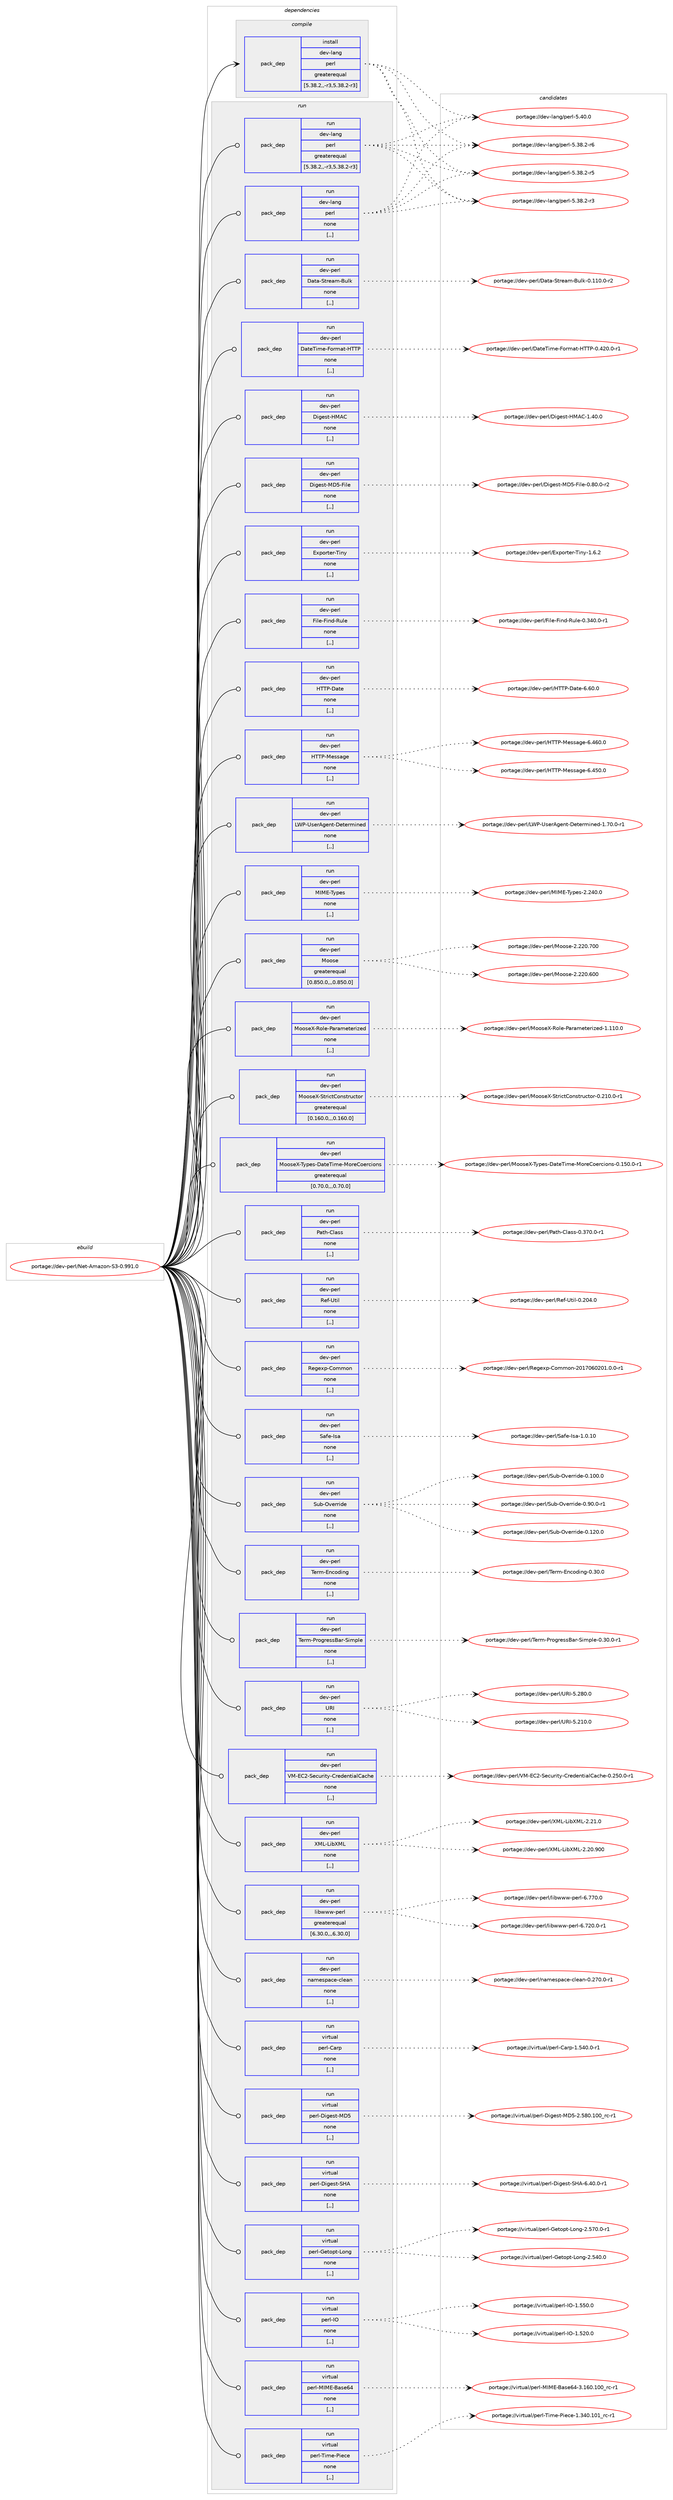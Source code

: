 digraph prolog {

# *************
# Graph options
# *************

newrank=true;
concentrate=true;
compound=true;
graph [rankdir=LR,fontname=Helvetica,fontsize=10,ranksep=1.5];#, ranksep=2.5, nodesep=0.2];
edge  [arrowhead=vee];
node  [fontname=Helvetica,fontsize=10];

# **********
# The ebuild
# **********

subgraph cluster_leftcol {
color=gray;
label=<<i>ebuild</i>>;
id [label="portage://dev-perl/Net-Amazon-S3-0.991.0", color=red, width=4, href="../dev-perl/Net-Amazon-S3-0.991.0.svg"];
}

# ****************
# The dependencies
# ****************

subgraph cluster_midcol {
color=gray;
label=<<i>dependencies</i>>;
subgraph cluster_compile {
fillcolor="#eeeeee";
style=filled;
label=<<i>compile</i>>;
subgraph pack103023 {
dependency134210 [label=<<TABLE BORDER="0" CELLBORDER="1" CELLSPACING="0" CELLPADDING="4" WIDTH="220"><TR><TD ROWSPAN="6" CELLPADDING="30">pack_dep</TD></TR><TR><TD WIDTH="110">install</TD></TR><TR><TD>dev-lang</TD></TR><TR><TD>perl</TD></TR><TR><TD>greaterequal</TD></TR><TR><TD>[5.38.2,,-r3,5.38.2-r3]</TD></TR></TABLE>>, shape=none, color=blue];
}
id:e -> dependency134210:w [weight=20,style="solid",arrowhead="vee"];
}
subgraph cluster_compileandrun {
fillcolor="#eeeeee";
style=filled;
label=<<i>compile and run</i>>;
}
subgraph cluster_run {
fillcolor="#eeeeee";
style=filled;
label=<<i>run</i>>;
subgraph pack103024 {
dependency134211 [label=<<TABLE BORDER="0" CELLBORDER="1" CELLSPACING="0" CELLPADDING="4" WIDTH="220"><TR><TD ROWSPAN="6" CELLPADDING="30">pack_dep</TD></TR><TR><TD WIDTH="110">run</TD></TR><TR><TD>dev-lang</TD></TR><TR><TD>perl</TD></TR><TR><TD>greaterequal</TD></TR><TR><TD>[5.38.2,,-r3,5.38.2-r3]</TD></TR></TABLE>>, shape=none, color=blue];
}
id:e -> dependency134211:w [weight=20,style="solid",arrowhead="odot"];
subgraph pack103025 {
dependency134212 [label=<<TABLE BORDER="0" CELLBORDER="1" CELLSPACING="0" CELLPADDING="4" WIDTH="220"><TR><TD ROWSPAN="6" CELLPADDING="30">pack_dep</TD></TR><TR><TD WIDTH="110">run</TD></TR><TR><TD>dev-lang</TD></TR><TR><TD>perl</TD></TR><TR><TD>none</TD></TR><TR><TD>[,,]</TD></TR></TABLE>>, shape=none, color=blue];
}
id:e -> dependency134212:w [weight=20,style="solid",arrowhead="odot"];
subgraph pack103026 {
dependency134213 [label=<<TABLE BORDER="0" CELLBORDER="1" CELLSPACING="0" CELLPADDING="4" WIDTH="220"><TR><TD ROWSPAN="6" CELLPADDING="30">pack_dep</TD></TR><TR><TD WIDTH="110">run</TD></TR><TR><TD>dev-perl</TD></TR><TR><TD>Data-Stream-Bulk</TD></TR><TR><TD>none</TD></TR><TR><TD>[,,]</TD></TR></TABLE>>, shape=none, color=blue];
}
id:e -> dependency134213:w [weight=20,style="solid",arrowhead="odot"];
subgraph pack103027 {
dependency134214 [label=<<TABLE BORDER="0" CELLBORDER="1" CELLSPACING="0" CELLPADDING="4" WIDTH="220"><TR><TD ROWSPAN="6" CELLPADDING="30">pack_dep</TD></TR><TR><TD WIDTH="110">run</TD></TR><TR><TD>dev-perl</TD></TR><TR><TD>DateTime-Format-HTTP</TD></TR><TR><TD>none</TD></TR><TR><TD>[,,]</TD></TR></TABLE>>, shape=none, color=blue];
}
id:e -> dependency134214:w [weight=20,style="solid",arrowhead="odot"];
subgraph pack103028 {
dependency134215 [label=<<TABLE BORDER="0" CELLBORDER="1" CELLSPACING="0" CELLPADDING="4" WIDTH="220"><TR><TD ROWSPAN="6" CELLPADDING="30">pack_dep</TD></TR><TR><TD WIDTH="110">run</TD></TR><TR><TD>dev-perl</TD></TR><TR><TD>Digest-HMAC</TD></TR><TR><TD>none</TD></TR><TR><TD>[,,]</TD></TR></TABLE>>, shape=none, color=blue];
}
id:e -> dependency134215:w [weight=20,style="solid",arrowhead="odot"];
subgraph pack103029 {
dependency134216 [label=<<TABLE BORDER="0" CELLBORDER="1" CELLSPACING="0" CELLPADDING="4" WIDTH="220"><TR><TD ROWSPAN="6" CELLPADDING="30">pack_dep</TD></TR><TR><TD WIDTH="110">run</TD></TR><TR><TD>dev-perl</TD></TR><TR><TD>Digest-MD5-File</TD></TR><TR><TD>none</TD></TR><TR><TD>[,,]</TD></TR></TABLE>>, shape=none, color=blue];
}
id:e -> dependency134216:w [weight=20,style="solid",arrowhead="odot"];
subgraph pack103030 {
dependency134217 [label=<<TABLE BORDER="0" CELLBORDER="1" CELLSPACING="0" CELLPADDING="4" WIDTH="220"><TR><TD ROWSPAN="6" CELLPADDING="30">pack_dep</TD></TR><TR><TD WIDTH="110">run</TD></TR><TR><TD>dev-perl</TD></TR><TR><TD>Exporter-Tiny</TD></TR><TR><TD>none</TD></TR><TR><TD>[,,]</TD></TR></TABLE>>, shape=none, color=blue];
}
id:e -> dependency134217:w [weight=20,style="solid",arrowhead="odot"];
subgraph pack103031 {
dependency134218 [label=<<TABLE BORDER="0" CELLBORDER="1" CELLSPACING="0" CELLPADDING="4" WIDTH="220"><TR><TD ROWSPAN="6" CELLPADDING="30">pack_dep</TD></TR><TR><TD WIDTH="110">run</TD></TR><TR><TD>dev-perl</TD></TR><TR><TD>File-Find-Rule</TD></TR><TR><TD>none</TD></TR><TR><TD>[,,]</TD></TR></TABLE>>, shape=none, color=blue];
}
id:e -> dependency134218:w [weight=20,style="solid",arrowhead="odot"];
subgraph pack103032 {
dependency134219 [label=<<TABLE BORDER="0" CELLBORDER="1" CELLSPACING="0" CELLPADDING="4" WIDTH="220"><TR><TD ROWSPAN="6" CELLPADDING="30">pack_dep</TD></TR><TR><TD WIDTH="110">run</TD></TR><TR><TD>dev-perl</TD></TR><TR><TD>HTTP-Date</TD></TR><TR><TD>none</TD></TR><TR><TD>[,,]</TD></TR></TABLE>>, shape=none, color=blue];
}
id:e -> dependency134219:w [weight=20,style="solid",arrowhead="odot"];
subgraph pack103033 {
dependency134220 [label=<<TABLE BORDER="0" CELLBORDER="1" CELLSPACING="0" CELLPADDING="4" WIDTH="220"><TR><TD ROWSPAN="6" CELLPADDING="30">pack_dep</TD></TR><TR><TD WIDTH="110">run</TD></TR><TR><TD>dev-perl</TD></TR><TR><TD>HTTP-Message</TD></TR><TR><TD>none</TD></TR><TR><TD>[,,]</TD></TR></TABLE>>, shape=none, color=blue];
}
id:e -> dependency134220:w [weight=20,style="solid",arrowhead="odot"];
subgraph pack103034 {
dependency134221 [label=<<TABLE BORDER="0" CELLBORDER="1" CELLSPACING="0" CELLPADDING="4" WIDTH="220"><TR><TD ROWSPAN="6" CELLPADDING="30">pack_dep</TD></TR><TR><TD WIDTH="110">run</TD></TR><TR><TD>dev-perl</TD></TR><TR><TD>LWP-UserAgent-Determined</TD></TR><TR><TD>none</TD></TR><TR><TD>[,,]</TD></TR></TABLE>>, shape=none, color=blue];
}
id:e -> dependency134221:w [weight=20,style="solid",arrowhead="odot"];
subgraph pack103035 {
dependency134222 [label=<<TABLE BORDER="0" CELLBORDER="1" CELLSPACING="0" CELLPADDING="4" WIDTH="220"><TR><TD ROWSPAN="6" CELLPADDING="30">pack_dep</TD></TR><TR><TD WIDTH="110">run</TD></TR><TR><TD>dev-perl</TD></TR><TR><TD>MIME-Types</TD></TR><TR><TD>none</TD></TR><TR><TD>[,,]</TD></TR></TABLE>>, shape=none, color=blue];
}
id:e -> dependency134222:w [weight=20,style="solid",arrowhead="odot"];
subgraph pack103036 {
dependency134223 [label=<<TABLE BORDER="0" CELLBORDER="1" CELLSPACING="0" CELLPADDING="4" WIDTH="220"><TR><TD ROWSPAN="6" CELLPADDING="30">pack_dep</TD></TR><TR><TD WIDTH="110">run</TD></TR><TR><TD>dev-perl</TD></TR><TR><TD>Moose</TD></TR><TR><TD>greaterequal</TD></TR><TR><TD>[0.850.0,,,0.850.0]</TD></TR></TABLE>>, shape=none, color=blue];
}
id:e -> dependency134223:w [weight=20,style="solid",arrowhead="odot"];
subgraph pack103037 {
dependency134224 [label=<<TABLE BORDER="0" CELLBORDER="1" CELLSPACING="0" CELLPADDING="4" WIDTH="220"><TR><TD ROWSPAN="6" CELLPADDING="30">pack_dep</TD></TR><TR><TD WIDTH="110">run</TD></TR><TR><TD>dev-perl</TD></TR><TR><TD>MooseX-Role-Parameterized</TD></TR><TR><TD>none</TD></TR><TR><TD>[,,]</TD></TR></TABLE>>, shape=none, color=blue];
}
id:e -> dependency134224:w [weight=20,style="solid",arrowhead="odot"];
subgraph pack103038 {
dependency134225 [label=<<TABLE BORDER="0" CELLBORDER="1" CELLSPACING="0" CELLPADDING="4" WIDTH="220"><TR><TD ROWSPAN="6" CELLPADDING="30">pack_dep</TD></TR><TR><TD WIDTH="110">run</TD></TR><TR><TD>dev-perl</TD></TR><TR><TD>MooseX-StrictConstructor</TD></TR><TR><TD>greaterequal</TD></TR><TR><TD>[0.160.0,,,0.160.0]</TD></TR></TABLE>>, shape=none, color=blue];
}
id:e -> dependency134225:w [weight=20,style="solid",arrowhead="odot"];
subgraph pack103039 {
dependency134226 [label=<<TABLE BORDER="0" CELLBORDER="1" CELLSPACING="0" CELLPADDING="4" WIDTH="220"><TR><TD ROWSPAN="6" CELLPADDING="30">pack_dep</TD></TR><TR><TD WIDTH="110">run</TD></TR><TR><TD>dev-perl</TD></TR><TR><TD>MooseX-Types-DateTime-MoreCoercions</TD></TR><TR><TD>greaterequal</TD></TR><TR><TD>[0.70.0,,,0.70.0]</TD></TR></TABLE>>, shape=none, color=blue];
}
id:e -> dependency134226:w [weight=20,style="solid",arrowhead="odot"];
subgraph pack103040 {
dependency134227 [label=<<TABLE BORDER="0" CELLBORDER="1" CELLSPACING="0" CELLPADDING="4" WIDTH="220"><TR><TD ROWSPAN="6" CELLPADDING="30">pack_dep</TD></TR><TR><TD WIDTH="110">run</TD></TR><TR><TD>dev-perl</TD></TR><TR><TD>Path-Class</TD></TR><TR><TD>none</TD></TR><TR><TD>[,,]</TD></TR></TABLE>>, shape=none, color=blue];
}
id:e -> dependency134227:w [weight=20,style="solid",arrowhead="odot"];
subgraph pack103041 {
dependency134228 [label=<<TABLE BORDER="0" CELLBORDER="1" CELLSPACING="0" CELLPADDING="4" WIDTH="220"><TR><TD ROWSPAN="6" CELLPADDING="30">pack_dep</TD></TR><TR><TD WIDTH="110">run</TD></TR><TR><TD>dev-perl</TD></TR><TR><TD>Ref-Util</TD></TR><TR><TD>none</TD></TR><TR><TD>[,,]</TD></TR></TABLE>>, shape=none, color=blue];
}
id:e -> dependency134228:w [weight=20,style="solid",arrowhead="odot"];
subgraph pack103042 {
dependency134229 [label=<<TABLE BORDER="0" CELLBORDER="1" CELLSPACING="0" CELLPADDING="4" WIDTH="220"><TR><TD ROWSPAN="6" CELLPADDING="30">pack_dep</TD></TR><TR><TD WIDTH="110">run</TD></TR><TR><TD>dev-perl</TD></TR><TR><TD>Regexp-Common</TD></TR><TR><TD>none</TD></TR><TR><TD>[,,]</TD></TR></TABLE>>, shape=none, color=blue];
}
id:e -> dependency134229:w [weight=20,style="solid",arrowhead="odot"];
subgraph pack103043 {
dependency134230 [label=<<TABLE BORDER="0" CELLBORDER="1" CELLSPACING="0" CELLPADDING="4" WIDTH="220"><TR><TD ROWSPAN="6" CELLPADDING="30">pack_dep</TD></TR><TR><TD WIDTH="110">run</TD></TR><TR><TD>dev-perl</TD></TR><TR><TD>Safe-Isa</TD></TR><TR><TD>none</TD></TR><TR><TD>[,,]</TD></TR></TABLE>>, shape=none, color=blue];
}
id:e -> dependency134230:w [weight=20,style="solid",arrowhead="odot"];
subgraph pack103044 {
dependency134231 [label=<<TABLE BORDER="0" CELLBORDER="1" CELLSPACING="0" CELLPADDING="4" WIDTH="220"><TR><TD ROWSPAN="6" CELLPADDING="30">pack_dep</TD></TR><TR><TD WIDTH="110">run</TD></TR><TR><TD>dev-perl</TD></TR><TR><TD>Sub-Override</TD></TR><TR><TD>none</TD></TR><TR><TD>[,,]</TD></TR></TABLE>>, shape=none, color=blue];
}
id:e -> dependency134231:w [weight=20,style="solid",arrowhead="odot"];
subgraph pack103045 {
dependency134232 [label=<<TABLE BORDER="0" CELLBORDER="1" CELLSPACING="0" CELLPADDING="4" WIDTH="220"><TR><TD ROWSPAN="6" CELLPADDING="30">pack_dep</TD></TR><TR><TD WIDTH="110">run</TD></TR><TR><TD>dev-perl</TD></TR><TR><TD>Term-Encoding</TD></TR><TR><TD>none</TD></TR><TR><TD>[,,]</TD></TR></TABLE>>, shape=none, color=blue];
}
id:e -> dependency134232:w [weight=20,style="solid",arrowhead="odot"];
subgraph pack103046 {
dependency134233 [label=<<TABLE BORDER="0" CELLBORDER="1" CELLSPACING="0" CELLPADDING="4" WIDTH="220"><TR><TD ROWSPAN="6" CELLPADDING="30">pack_dep</TD></TR><TR><TD WIDTH="110">run</TD></TR><TR><TD>dev-perl</TD></TR><TR><TD>Term-ProgressBar-Simple</TD></TR><TR><TD>none</TD></TR><TR><TD>[,,]</TD></TR></TABLE>>, shape=none, color=blue];
}
id:e -> dependency134233:w [weight=20,style="solid",arrowhead="odot"];
subgraph pack103047 {
dependency134234 [label=<<TABLE BORDER="0" CELLBORDER="1" CELLSPACING="0" CELLPADDING="4" WIDTH="220"><TR><TD ROWSPAN="6" CELLPADDING="30">pack_dep</TD></TR><TR><TD WIDTH="110">run</TD></TR><TR><TD>dev-perl</TD></TR><TR><TD>URI</TD></TR><TR><TD>none</TD></TR><TR><TD>[,,]</TD></TR></TABLE>>, shape=none, color=blue];
}
id:e -> dependency134234:w [weight=20,style="solid",arrowhead="odot"];
subgraph pack103048 {
dependency134235 [label=<<TABLE BORDER="0" CELLBORDER="1" CELLSPACING="0" CELLPADDING="4" WIDTH="220"><TR><TD ROWSPAN="6" CELLPADDING="30">pack_dep</TD></TR><TR><TD WIDTH="110">run</TD></TR><TR><TD>dev-perl</TD></TR><TR><TD>VM-EC2-Security-CredentialCache</TD></TR><TR><TD>none</TD></TR><TR><TD>[,,]</TD></TR></TABLE>>, shape=none, color=blue];
}
id:e -> dependency134235:w [weight=20,style="solid",arrowhead="odot"];
subgraph pack103049 {
dependency134236 [label=<<TABLE BORDER="0" CELLBORDER="1" CELLSPACING="0" CELLPADDING="4" WIDTH="220"><TR><TD ROWSPAN="6" CELLPADDING="30">pack_dep</TD></TR><TR><TD WIDTH="110">run</TD></TR><TR><TD>dev-perl</TD></TR><TR><TD>XML-LibXML</TD></TR><TR><TD>none</TD></TR><TR><TD>[,,]</TD></TR></TABLE>>, shape=none, color=blue];
}
id:e -> dependency134236:w [weight=20,style="solid",arrowhead="odot"];
subgraph pack103050 {
dependency134237 [label=<<TABLE BORDER="0" CELLBORDER="1" CELLSPACING="0" CELLPADDING="4" WIDTH="220"><TR><TD ROWSPAN="6" CELLPADDING="30">pack_dep</TD></TR><TR><TD WIDTH="110">run</TD></TR><TR><TD>dev-perl</TD></TR><TR><TD>libwww-perl</TD></TR><TR><TD>greaterequal</TD></TR><TR><TD>[6.30.0,,,6.30.0]</TD></TR></TABLE>>, shape=none, color=blue];
}
id:e -> dependency134237:w [weight=20,style="solid",arrowhead="odot"];
subgraph pack103051 {
dependency134238 [label=<<TABLE BORDER="0" CELLBORDER="1" CELLSPACING="0" CELLPADDING="4" WIDTH="220"><TR><TD ROWSPAN="6" CELLPADDING="30">pack_dep</TD></TR><TR><TD WIDTH="110">run</TD></TR><TR><TD>dev-perl</TD></TR><TR><TD>namespace-clean</TD></TR><TR><TD>none</TD></TR><TR><TD>[,,]</TD></TR></TABLE>>, shape=none, color=blue];
}
id:e -> dependency134238:w [weight=20,style="solid",arrowhead="odot"];
subgraph pack103052 {
dependency134239 [label=<<TABLE BORDER="0" CELLBORDER="1" CELLSPACING="0" CELLPADDING="4" WIDTH="220"><TR><TD ROWSPAN="6" CELLPADDING="30">pack_dep</TD></TR><TR><TD WIDTH="110">run</TD></TR><TR><TD>virtual</TD></TR><TR><TD>perl-Carp</TD></TR><TR><TD>none</TD></TR><TR><TD>[,,]</TD></TR></TABLE>>, shape=none, color=blue];
}
id:e -> dependency134239:w [weight=20,style="solid",arrowhead="odot"];
subgraph pack103053 {
dependency134240 [label=<<TABLE BORDER="0" CELLBORDER="1" CELLSPACING="0" CELLPADDING="4" WIDTH="220"><TR><TD ROWSPAN="6" CELLPADDING="30">pack_dep</TD></TR><TR><TD WIDTH="110">run</TD></TR><TR><TD>virtual</TD></TR><TR><TD>perl-Digest-MD5</TD></TR><TR><TD>none</TD></TR><TR><TD>[,,]</TD></TR></TABLE>>, shape=none, color=blue];
}
id:e -> dependency134240:w [weight=20,style="solid",arrowhead="odot"];
subgraph pack103054 {
dependency134241 [label=<<TABLE BORDER="0" CELLBORDER="1" CELLSPACING="0" CELLPADDING="4" WIDTH="220"><TR><TD ROWSPAN="6" CELLPADDING="30">pack_dep</TD></TR><TR><TD WIDTH="110">run</TD></TR><TR><TD>virtual</TD></TR><TR><TD>perl-Digest-SHA</TD></TR><TR><TD>none</TD></TR><TR><TD>[,,]</TD></TR></TABLE>>, shape=none, color=blue];
}
id:e -> dependency134241:w [weight=20,style="solid",arrowhead="odot"];
subgraph pack103055 {
dependency134242 [label=<<TABLE BORDER="0" CELLBORDER="1" CELLSPACING="0" CELLPADDING="4" WIDTH="220"><TR><TD ROWSPAN="6" CELLPADDING="30">pack_dep</TD></TR><TR><TD WIDTH="110">run</TD></TR><TR><TD>virtual</TD></TR><TR><TD>perl-Getopt-Long</TD></TR><TR><TD>none</TD></TR><TR><TD>[,,]</TD></TR></TABLE>>, shape=none, color=blue];
}
id:e -> dependency134242:w [weight=20,style="solid",arrowhead="odot"];
subgraph pack103056 {
dependency134243 [label=<<TABLE BORDER="0" CELLBORDER="1" CELLSPACING="0" CELLPADDING="4" WIDTH="220"><TR><TD ROWSPAN="6" CELLPADDING="30">pack_dep</TD></TR><TR><TD WIDTH="110">run</TD></TR><TR><TD>virtual</TD></TR><TR><TD>perl-IO</TD></TR><TR><TD>none</TD></TR><TR><TD>[,,]</TD></TR></TABLE>>, shape=none, color=blue];
}
id:e -> dependency134243:w [weight=20,style="solid",arrowhead="odot"];
subgraph pack103057 {
dependency134244 [label=<<TABLE BORDER="0" CELLBORDER="1" CELLSPACING="0" CELLPADDING="4" WIDTH="220"><TR><TD ROWSPAN="6" CELLPADDING="30">pack_dep</TD></TR><TR><TD WIDTH="110">run</TD></TR><TR><TD>virtual</TD></TR><TR><TD>perl-MIME-Base64</TD></TR><TR><TD>none</TD></TR><TR><TD>[,,]</TD></TR></TABLE>>, shape=none, color=blue];
}
id:e -> dependency134244:w [weight=20,style="solid",arrowhead="odot"];
subgraph pack103058 {
dependency134245 [label=<<TABLE BORDER="0" CELLBORDER="1" CELLSPACING="0" CELLPADDING="4" WIDTH="220"><TR><TD ROWSPAN="6" CELLPADDING="30">pack_dep</TD></TR><TR><TD WIDTH="110">run</TD></TR><TR><TD>virtual</TD></TR><TR><TD>perl-Time-Piece</TD></TR><TR><TD>none</TD></TR><TR><TD>[,,]</TD></TR></TABLE>>, shape=none, color=blue];
}
id:e -> dependency134245:w [weight=20,style="solid",arrowhead="odot"];
}
}

# **************
# The candidates
# **************

subgraph cluster_choices {
rank=same;
color=gray;
label=<<i>candidates</i>>;

subgraph choice103023 {
color=black;
nodesep=1;
choice10010111845108971101034711210111410845534652484648 [label="portage://dev-lang/perl-5.40.0", color=red, width=4,href="../dev-lang/perl-5.40.0.svg"];
choice100101118451089711010347112101114108455346515646504511454 [label="portage://dev-lang/perl-5.38.2-r6", color=red, width=4,href="../dev-lang/perl-5.38.2-r6.svg"];
choice100101118451089711010347112101114108455346515646504511453 [label="portage://dev-lang/perl-5.38.2-r5", color=red, width=4,href="../dev-lang/perl-5.38.2-r5.svg"];
choice100101118451089711010347112101114108455346515646504511451 [label="portage://dev-lang/perl-5.38.2-r3", color=red, width=4,href="../dev-lang/perl-5.38.2-r3.svg"];
dependency134210:e -> choice10010111845108971101034711210111410845534652484648:w [style=dotted,weight="100"];
dependency134210:e -> choice100101118451089711010347112101114108455346515646504511454:w [style=dotted,weight="100"];
dependency134210:e -> choice100101118451089711010347112101114108455346515646504511453:w [style=dotted,weight="100"];
dependency134210:e -> choice100101118451089711010347112101114108455346515646504511451:w [style=dotted,weight="100"];
}
subgraph choice103024 {
color=black;
nodesep=1;
choice10010111845108971101034711210111410845534652484648 [label="portage://dev-lang/perl-5.40.0", color=red, width=4,href="../dev-lang/perl-5.40.0.svg"];
choice100101118451089711010347112101114108455346515646504511454 [label="portage://dev-lang/perl-5.38.2-r6", color=red, width=4,href="../dev-lang/perl-5.38.2-r6.svg"];
choice100101118451089711010347112101114108455346515646504511453 [label="portage://dev-lang/perl-5.38.2-r5", color=red, width=4,href="../dev-lang/perl-5.38.2-r5.svg"];
choice100101118451089711010347112101114108455346515646504511451 [label="portage://dev-lang/perl-5.38.2-r3", color=red, width=4,href="../dev-lang/perl-5.38.2-r3.svg"];
dependency134211:e -> choice10010111845108971101034711210111410845534652484648:w [style=dotted,weight="100"];
dependency134211:e -> choice100101118451089711010347112101114108455346515646504511454:w [style=dotted,weight="100"];
dependency134211:e -> choice100101118451089711010347112101114108455346515646504511453:w [style=dotted,weight="100"];
dependency134211:e -> choice100101118451089711010347112101114108455346515646504511451:w [style=dotted,weight="100"];
}
subgraph choice103025 {
color=black;
nodesep=1;
choice10010111845108971101034711210111410845534652484648 [label="portage://dev-lang/perl-5.40.0", color=red, width=4,href="../dev-lang/perl-5.40.0.svg"];
choice100101118451089711010347112101114108455346515646504511454 [label="portage://dev-lang/perl-5.38.2-r6", color=red, width=4,href="../dev-lang/perl-5.38.2-r6.svg"];
choice100101118451089711010347112101114108455346515646504511453 [label="portage://dev-lang/perl-5.38.2-r5", color=red, width=4,href="../dev-lang/perl-5.38.2-r5.svg"];
choice100101118451089711010347112101114108455346515646504511451 [label="portage://dev-lang/perl-5.38.2-r3", color=red, width=4,href="../dev-lang/perl-5.38.2-r3.svg"];
dependency134212:e -> choice10010111845108971101034711210111410845534652484648:w [style=dotted,weight="100"];
dependency134212:e -> choice100101118451089711010347112101114108455346515646504511454:w [style=dotted,weight="100"];
dependency134212:e -> choice100101118451089711010347112101114108455346515646504511453:w [style=dotted,weight="100"];
dependency134212:e -> choice100101118451089711010347112101114108455346515646504511451:w [style=dotted,weight="100"];
}
subgraph choice103026 {
color=black;
nodesep=1;
choice1001011184511210111410847689711697458311611410197109456611710810745484649494846484511450 [label="portage://dev-perl/Data-Stream-Bulk-0.110.0-r2", color=red, width=4,href="../dev-perl/Data-Stream-Bulk-0.110.0-r2.svg"];
dependency134213:e -> choice1001011184511210111410847689711697458311611410197109456611710810745484649494846484511450:w [style=dotted,weight="100"];
}
subgraph choice103027 {
color=black;
nodesep=1;
choice1001011184511210111410847689711610184105109101457011111410997116457284848045484652504846484511449 [label="portage://dev-perl/DateTime-Format-HTTP-0.420.0-r1", color=red, width=4,href="../dev-perl/DateTime-Format-HTTP-0.420.0-r1.svg"];
dependency134214:e -> choice1001011184511210111410847689711610184105109101457011111410997116457284848045484652504846484511449:w [style=dotted,weight="100"];
}
subgraph choice103028 {
color=black;
nodesep=1;
choice100101118451121011141084768105103101115116457277656745494652484648 [label="portage://dev-perl/Digest-HMAC-1.40.0", color=red, width=4,href="../dev-perl/Digest-HMAC-1.40.0.svg"];
dependency134215:e -> choice100101118451121011141084768105103101115116457277656745494652484648:w [style=dotted,weight="100"];
}
subgraph choice103029 {
color=black;
nodesep=1;
choice100101118451121011141084768105103101115116457768534570105108101454846564846484511450 [label="portage://dev-perl/Digest-MD5-File-0.80.0-r2", color=red, width=4,href="../dev-perl/Digest-MD5-File-0.80.0-r2.svg"];
dependency134216:e -> choice100101118451121011141084768105103101115116457768534570105108101454846564846484511450:w [style=dotted,weight="100"];
}
subgraph choice103030 {
color=black;
nodesep=1;
choice1001011184511210111410847691201121111141161011144584105110121454946544650 [label="portage://dev-perl/Exporter-Tiny-1.6.2", color=red, width=4,href="../dev-perl/Exporter-Tiny-1.6.2.svg"];
dependency134217:e -> choice1001011184511210111410847691201121111141161011144584105110121454946544650:w [style=dotted,weight="100"];
}
subgraph choice103031 {
color=black;
nodesep=1;
choice1001011184511210111410847701051081014570105110100458211710810145484651524846484511449 [label="portage://dev-perl/File-Find-Rule-0.340.0-r1", color=red, width=4,href="../dev-perl/File-Find-Rule-0.340.0-r1.svg"];
dependency134218:e -> choice1001011184511210111410847701051081014570105110100458211710810145484651524846484511449:w [style=dotted,weight="100"];
}
subgraph choice103032 {
color=black;
nodesep=1;
choice10010111845112101114108477284848045689711610145544654484648 [label="portage://dev-perl/HTTP-Date-6.60.0", color=red, width=4,href="../dev-perl/HTTP-Date-6.60.0.svg"];
dependency134219:e -> choice10010111845112101114108477284848045689711610145544654484648:w [style=dotted,weight="100"];
}
subgraph choice103033 {
color=black;
nodesep=1;
choice1001011184511210111410847728484804577101115115971031014554465254484648 [label="portage://dev-perl/HTTP-Message-6.460.0", color=red, width=4,href="../dev-perl/HTTP-Message-6.460.0.svg"];
choice1001011184511210111410847728484804577101115115971031014554465253484648 [label="portage://dev-perl/HTTP-Message-6.450.0", color=red, width=4,href="../dev-perl/HTTP-Message-6.450.0.svg"];
dependency134220:e -> choice1001011184511210111410847728484804577101115115971031014554465254484648:w [style=dotted,weight="100"];
dependency134220:e -> choice1001011184511210111410847728484804577101115115971031014554465253484648:w [style=dotted,weight="100"];
}
subgraph choice103034 {
color=black;
nodesep=1;
choice10010111845112101114108477687804585115101114651031011101164568101116101114109105110101100454946554846484511449 [label="portage://dev-perl/LWP-UserAgent-Determined-1.70.0-r1", color=red, width=4,href="../dev-perl/LWP-UserAgent-Determined-1.70.0-r1.svg"];
dependency134221:e -> choice10010111845112101114108477687804585115101114651031011101164568101116101114109105110101100454946554846484511449:w [style=dotted,weight="100"];
}
subgraph choice103035 {
color=black;
nodesep=1;
choice10010111845112101114108477773776945841211121011154550465052484648 [label="portage://dev-perl/MIME-Types-2.240.0", color=red, width=4,href="../dev-perl/MIME-Types-2.240.0.svg"];
dependency134222:e -> choice10010111845112101114108477773776945841211121011154550465052484648:w [style=dotted,weight="100"];
}
subgraph choice103036 {
color=black;
nodesep=1;
choice10010111845112101114108477711111111510145504650504846554848 [label="portage://dev-perl/Moose-2.220.700", color=red, width=4,href="../dev-perl/Moose-2.220.700.svg"];
choice10010111845112101114108477711111111510145504650504846544848 [label="portage://dev-perl/Moose-2.220.600", color=red, width=4,href="../dev-perl/Moose-2.220.600.svg"];
dependency134223:e -> choice10010111845112101114108477711111111510145504650504846554848:w [style=dotted,weight="100"];
dependency134223:e -> choice10010111845112101114108477711111111510145504650504846544848:w [style=dotted,weight="100"];
}
subgraph choice103037 {
color=black;
nodesep=1;
choice100101118451121011141084777111111115101884582111108101458097114971091011161011141051221011004549464949484648 [label="portage://dev-perl/MooseX-Role-Parameterized-1.110.0", color=red, width=4,href="../dev-perl/MooseX-Role-Parameterized-1.110.0.svg"];
dependency134224:e -> choice100101118451121011141084777111111115101884582111108101458097114971091011161011141051221011004549464949484648:w [style=dotted,weight="100"];
}
subgraph choice103038 {
color=black;
nodesep=1;
choice10010111845112101114108477711111111510188458311611410599116671111101151161141179911611111445484650494846484511449 [label="portage://dev-perl/MooseX-StrictConstructor-0.210.0-r1", color=red, width=4,href="../dev-perl/MooseX-StrictConstructor-0.210.0-r1.svg"];
dependency134225:e -> choice10010111845112101114108477711111111510188458311611410599116671111101151161141179911611111445484650494846484511449:w [style=dotted,weight="100"];
}
subgraph choice103039 {
color=black;
nodesep=1;
choice100101118451121011141084777111111115101884584121112101115456897116101841051091014577111114101671111011149910511111011545484649534846484511449 [label="portage://dev-perl/MooseX-Types-DateTime-MoreCoercions-0.150.0-r1", color=red, width=4,href="../dev-perl/MooseX-Types-DateTime-MoreCoercions-0.150.0-r1.svg"];
dependency134226:e -> choice100101118451121011141084777111111115101884584121112101115456897116101841051091014577111114101671111011149910511111011545484649534846484511449:w [style=dotted,weight="100"];
}
subgraph choice103040 {
color=black;
nodesep=1;
choice1001011184511210111410847809711610445671089711511545484651554846484511449 [label="portage://dev-perl/Path-Class-0.370.0-r1", color=red, width=4,href="../dev-perl/Path-Class-0.370.0-r1.svg"];
dependency134227:e -> choice1001011184511210111410847809711610445671089711511545484651554846484511449:w [style=dotted,weight="100"];
}
subgraph choice103041 {
color=black;
nodesep=1;
choice10010111845112101114108478210110245851161051084548465048524648 [label="portage://dev-perl/Ref-Util-0.204.0", color=red, width=4,href="../dev-perl/Ref-Util-0.204.0.svg"];
dependency134228:e -> choice10010111845112101114108478210110245851161051084548465048524648:w [style=dotted,weight="100"];
}
subgraph choice103042 {
color=black;
nodesep=1;
choice10010111845112101114108478210110310112011245671111091091111104550484955485448504849464846484511449 [label="portage://dev-perl/Regexp-Common-2017060201.0.0-r1", color=red, width=4,href="../dev-perl/Regexp-Common-2017060201.0.0-r1.svg"];
dependency134229:e -> choice10010111845112101114108478210110310112011245671111091091111104550484955485448504849464846484511449:w [style=dotted,weight="100"];
}
subgraph choice103043 {
color=black;
nodesep=1;
choice1001011184511210111410847839710210145731159745494648464948 [label="portage://dev-perl/Safe-Isa-1.0.10", color=red, width=4,href="../dev-perl/Safe-Isa-1.0.10.svg"];
dependency134230:e -> choice1001011184511210111410847839710210145731159745494648464948:w [style=dotted,weight="100"];
}
subgraph choice103044 {
color=black;
nodesep=1;
choice1001011184511210111410847831179845791181011141141051001014548464950484648 [label="portage://dev-perl/Sub-Override-0.120.0", color=red, width=4,href="../dev-perl/Sub-Override-0.120.0.svg"];
choice1001011184511210111410847831179845791181011141141051001014548464948484648 [label="portage://dev-perl/Sub-Override-0.100.0", color=red, width=4,href="../dev-perl/Sub-Override-0.100.0.svg"];
choice100101118451121011141084783117984579118101114114105100101454846574846484511449 [label="portage://dev-perl/Sub-Override-0.90.0-r1", color=red, width=4,href="../dev-perl/Sub-Override-0.90.0-r1.svg"];
dependency134231:e -> choice1001011184511210111410847831179845791181011141141051001014548464950484648:w [style=dotted,weight="100"];
dependency134231:e -> choice1001011184511210111410847831179845791181011141141051001014548464948484648:w [style=dotted,weight="100"];
dependency134231:e -> choice100101118451121011141084783117984579118101114114105100101454846574846484511449:w [style=dotted,weight="100"];
}
subgraph choice103045 {
color=black;
nodesep=1;
choice10010111845112101114108478410111410945691109911110010511010345484651484648 [label="portage://dev-perl/Term-Encoding-0.30.0", color=red, width=4,href="../dev-perl/Term-Encoding-0.30.0.svg"];
dependency134232:e -> choice10010111845112101114108478410111410945691109911110010511010345484651484648:w [style=dotted,weight="100"];
}
subgraph choice103046 {
color=black;
nodesep=1;
choice100101118451121011141084784101114109458011411110311410111511566971144583105109112108101454846514846484511449 [label="portage://dev-perl/Term-ProgressBar-Simple-0.30.0-r1", color=red, width=4,href="../dev-perl/Term-ProgressBar-Simple-0.30.0-r1.svg"];
dependency134233:e -> choice100101118451121011141084784101114109458011411110311410111511566971144583105109112108101454846514846484511449:w [style=dotted,weight="100"];
}
subgraph choice103047 {
color=black;
nodesep=1;
choice10010111845112101114108478582734553465056484648 [label="portage://dev-perl/URI-5.280.0", color=red, width=4,href="../dev-perl/URI-5.280.0.svg"];
choice10010111845112101114108478582734553465049484648 [label="portage://dev-perl/URI-5.210.0", color=red, width=4,href="../dev-perl/URI-5.210.0.svg"];
dependency134234:e -> choice10010111845112101114108478582734553465056484648:w [style=dotted,weight="100"];
dependency134234:e -> choice10010111845112101114108478582734553465049484648:w [style=dotted,weight="100"];
}
subgraph choice103048 {
color=black;
nodesep=1;
choice100101118451121011141084786774569675045831019911711410511612145671141011001011101161059710867979910410145484650534846484511449 [label="portage://dev-perl/VM-EC2-Security-CredentialCache-0.250.0-r1", color=red, width=4,href="../dev-perl/VM-EC2-Security-CredentialCache-0.250.0-r1.svg"];
dependency134235:e -> choice100101118451121011141084786774569675045831019911711410511612145671141011001011101161059710867979910410145484650534846484511449:w [style=dotted,weight="100"];
}
subgraph choice103049 {
color=black;
nodesep=1;
choice100101118451121011141084788777645761059888777645504650494648 [label="portage://dev-perl/XML-LibXML-2.21.0", color=red, width=4,href="../dev-perl/XML-LibXML-2.21.0.svg"];
choice1001011184511210111410847887776457610598887776455046504846574848 [label="portage://dev-perl/XML-LibXML-2.20.900", color=red, width=4,href="../dev-perl/XML-LibXML-2.20.900.svg"];
dependency134236:e -> choice100101118451121011141084788777645761059888777645504650494648:w [style=dotted,weight="100"];
dependency134236:e -> choice1001011184511210111410847887776457610598887776455046504846574848:w [style=dotted,weight="100"];
}
subgraph choice103050 {
color=black;
nodesep=1;
choice100101118451121011141084710810598119119119451121011141084554465555484648 [label="portage://dev-perl/libwww-perl-6.770.0", color=red, width=4,href="../dev-perl/libwww-perl-6.770.0.svg"];
choice1001011184511210111410847108105981191191194511210111410845544655504846484511449 [label="portage://dev-perl/libwww-perl-6.720.0-r1", color=red, width=4,href="../dev-perl/libwww-perl-6.720.0-r1.svg"];
dependency134237:e -> choice100101118451121011141084710810598119119119451121011141084554465555484648:w [style=dotted,weight="100"];
dependency134237:e -> choice1001011184511210111410847108105981191191194511210111410845544655504846484511449:w [style=dotted,weight="100"];
}
subgraph choice103051 {
color=black;
nodesep=1;
choice100101118451121011141084711097109101115112979910145991081019711045484650554846484511449 [label="portage://dev-perl/namespace-clean-0.270.0-r1", color=red, width=4,href="../dev-perl/namespace-clean-0.270.0-r1.svg"];
dependency134238:e -> choice100101118451121011141084711097109101115112979910145991081019711045484650554846484511449:w [style=dotted,weight="100"];
}
subgraph choice103052 {
color=black;
nodesep=1;
choice118105114116117971084711210111410845679711411245494653524846484511449 [label="portage://virtual/perl-Carp-1.540.0-r1", color=red, width=4,href="../virtual/perl-Carp-1.540.0-r1.svg"];
dependency134239:e -> choice118105114116117971084711210111410845679711411245494653524846484511449:w [style=dotted,weight="100"];
}
subgraph choice103053 {
color=black;
nodesep=1;
choice11810511411611797108471121011141084568105103101115116457768534550465356484649484895114994511449 [label="portage://virtual/perl-Digest-MD5-2.580.100_rc-r1", color=red, width=4,href="../virtual/perl-Digest-MD5-2.580.100_rc-r1.svg"];
dependency134240:e -> choice11810511411611797108471121011141084568105103101115116457768534550465356484649484895114994511449:w [style=dotted,weight="100"];
}
subgraph choice103054 {
color=black;
nodesep=1;
choice1181051141161179710847112101114108456810510310111511645837265455446524846484511449 [label="portage://virtual/perl-Digest-SHA-6.40.0-r1", color=red, width=4,href="../virtual/perl-Digest-SHA-6.40.0-r1.svg"];
dependency134241:e -> choice1181051141161179710847112101114108456810510310111511645837265455446524846484511449:w [style=dotted,weight="100"];
}
subgraph choice103055 {
color=black;
nodesep=1;
choice11810511411611797108471121011141084571101116111112116457611111010345504653554846484511449 [label="portage://virtual/perl-Getopt-Long-2.570.0-r1", color=red, width=4,href="../virtual/perl-Getopt-Long-2.570.0-r1.svg"];
choice1181051141161179710847112101114108457110111611111211645761111101034550465352484648 [label="portage://virtual/perl-Getopt-Long-2.540.0", color=red, width=4,href="../virtual/perl-Getopt-Long-2.540.0.svg"];
dependency134242:e -> choice11810511411611797108471121011141084571101116111112116457611111010345504653554846484511449:w [style=dotted,weight="100"];
dependency134242:e -> choice1181051141161179710847112101114108457110111611111211645761111101034550465352484648:w [style=dotted,weight="100"];
}
subgraph choice103056 {
color=black;
nodesep=1;
choice11810511411611797108471121011141084573794549465353484648 [label="portage://virtual/perl-IO-1.550.0", color=red, width=4,href="../virtual/perl-IO-1.550.0.svg"];
choice11810511411611797108471121011141084573794549465350484648 [label="portage://virtual/perl-IO-1.520.0", color=red, width=4,href="../virtual/perl-IO-1.520.0.svg"];
dependency134243:e -> choice11810511411611797108471121011141084573794549465353484648:w [style=dotted,weight="100"];
dependency134243:e -> choice11810511411611797108471121011141084573794549465350484648:w [style=dotted,weight="100"];
}
subgraph choice103057 {
color=black;
nodesep=1;
choice1181051141161179710847112101114108457773776945669711510154524551464954484649484895114994511449 [label="portage://virtual/perl-MIME-Base64-3.160.100_rc-r1", color=red, width=4,href="../virtual/perl-MIME-Base64-3.160.100_rc-r1.svg"];
dependency134244:e -> choice1181051141161179710847112101114108457773776945669711510154524551464954484649484895114994511449:w [style=dotted,weight="100"];
}
subgraph choice103058 {
color=black;
nodesep=1;
choice118105114116117971084711210111410845841051091014580105101991014549465152484649484995114994511449 [label="portage://virtual/perl-Time-Piece-1.340.101_rc-r1", color=red, width=4,href="../virtual/perl-Time-Piece-1.340.101_rc-r1.svg"];
dependency134245:e -> choice118105114116117971084711210111410845841051091014580105101991014549465152484649484995114994511449:w [style=dotted,weight="100"];
}
}

}
